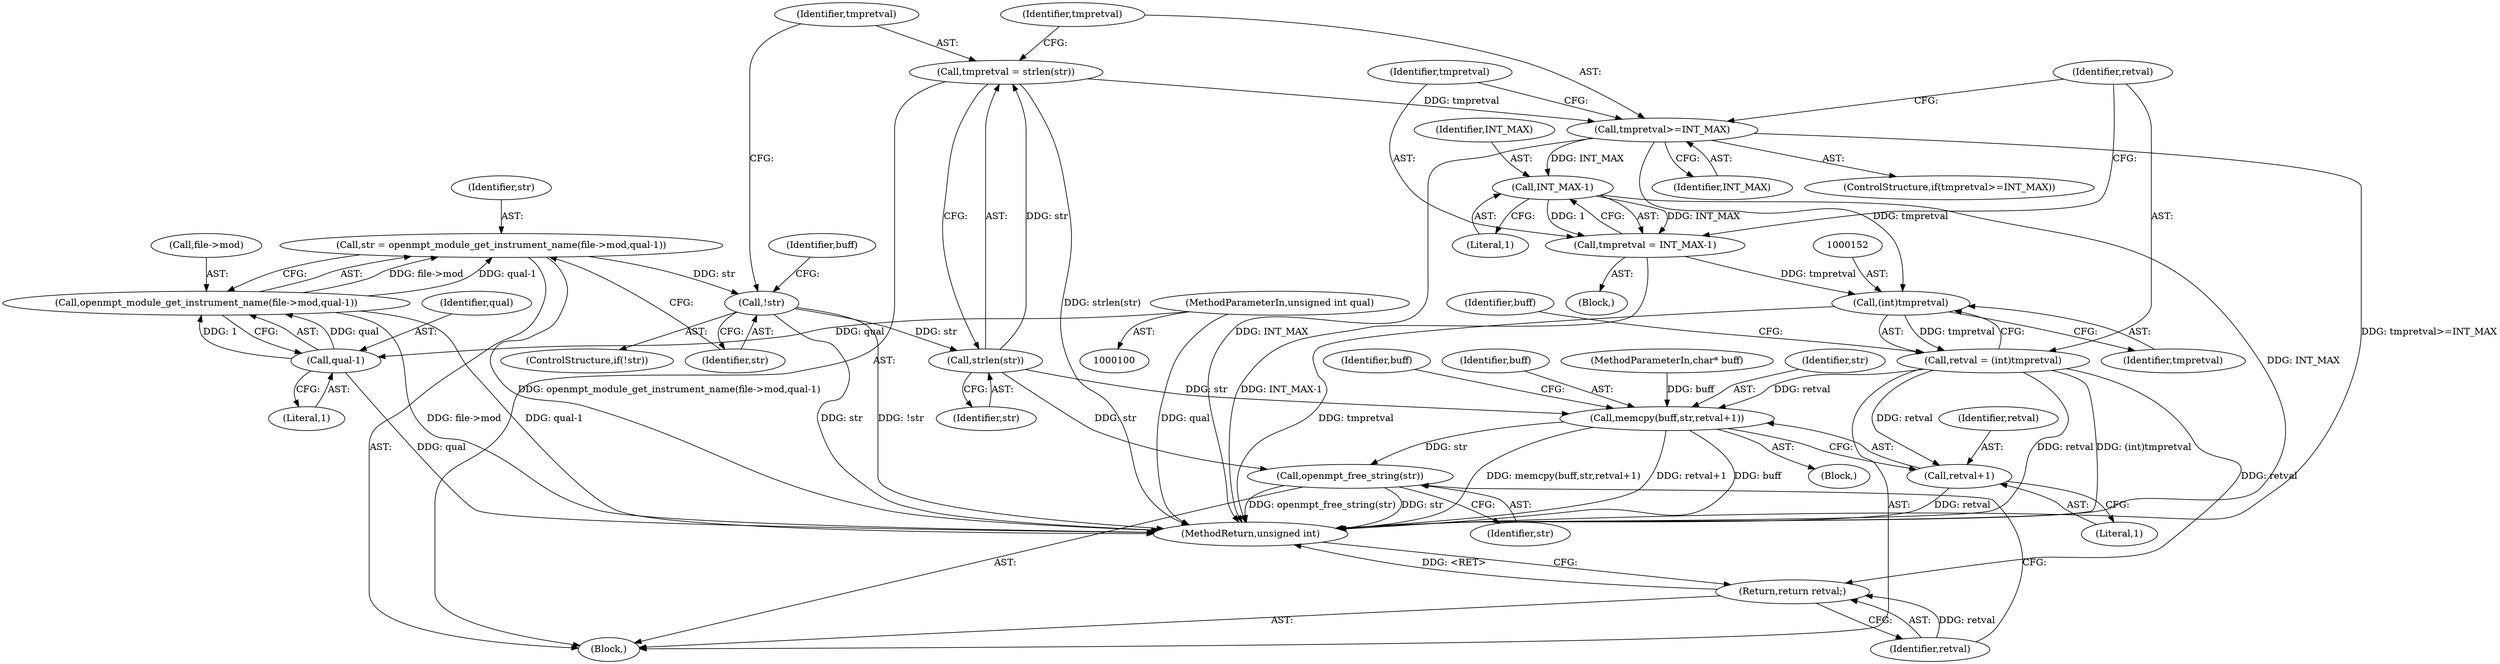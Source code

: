 digraph "1_openmpt_927688ddab43c2b203569de79407a899e734fabe@API" {
"1000135" [label="(Call,tmpretval = strlen(str))"];
"1000137" [label="(Call,strlen(str))"];
"1000123" [label="(Call,!str)"];
"1000113" [label="(Call,str = openmpt_module_get_instrument_name(file->mod,qual-1))"];
"1000115" [label="(Call,openmpt_module_get_instrument_name(file->mod,qual-1))"];
"1000119" [label="(Call,qual-1)"];
"1000102" [label="(MethodParameterIn,unsigned int qual)"];
"1000140" [label="(Call,tmpretval>=INT_MAX)"];
"1000146" [label="(Call,INT_MAX-1)"];
"1000144" [label="(Call,tmpretval = INT_MAX-1)"];
"1000151" [label="(Call,(int)tmpretval)"];
"1000149" [label="(Call,retval = (int)tmpretval)"];
"1000157" [label="(Call,memcpy(buff,str,retval+1))"];
"1000168" [label="(Call,openmpt_free_string(str))"];
"1000160" [label="(Call,retval+1)"];
"1000170" [label="(Return,return retval;)"];
"1000116" [label="(Call,file->mod)"];
"1000142" [label="(Identifier,INT_MAX)"];
"1000138" [label="(Identifier,str)"];
"1000102" [label="(MethodParameterIn,unsigned int qual)"];
"1000145" [label="(Identifier,tmpretval)"];
"1000170" [label="(Return,return retval;)"];
"1000151" [label="(Call,(int)tmpretval)"];
"1000114" [label="(Identifier,str)"];
"1000157" [label="(Call,memcpy(buff,str,retval+1))"];
"1000136" [label="(Identifier,tmpretval)"];
"1000120" [label="(Identifier,qual)"];
"1000115" [label="(Call,openmpt_module_get_instrument_name(file->mod,qual-1))"];
"1000144" [label="(Call,tmpretval = INT_MAX-1)"];
"1000127" [label="(Identifier,buff)"];
"1000119" [label="(Call,qual-1)"];
"1000124" [label="(Identifier,str)"];
"1000113" [label="(Call,str = openmpt_module_get_instrument_name(file->mod,qual-1))"];
"1000141" [label="(Identifier,tmpretval)"];
"1000140" [label="(Call,tmpretval>=INT_MAX)"];
"1000135" [label="(Call,tmpretval = strlen(str))"];
"1000123" [label="(Call,!str)"];
"1000147" [label="(Identifier,INT_MAX)"];
"1000137" [label="(Call,strlen(str))"];
"1000168" [label="(Call,openmpt_free_string(str))"];
"1000156" [label="(Block,)"];
"1000150" [label="(Identifier,retval)"];
"1000159" [label="(Identifier,str)"];
"1000165" [label="(Identifier,buff)"];
"1000149" [label="(Call,retval = (int)tmpretval)"];
"1000172" [label="(MethodReturn,unsigned int)"];
"1000161" [label="(Identifier,retval)"];
"1000158" [label="(Identifier,buff)"];
"1000148" [label="(Literal,1)"];
"1000139" [label="(ControlStructure,if(tmpretval>=INT_MAX))"];
"1000122" [label="(ControlStructure,if(!str))"];
"1000155" [label="(Identifier,buff)"];
"1000143" [label="(Block,)"];
"1000160" [label="(Call,retval+1)"];
"1000103" [label="(MethodParameterIn,char* buff)"];
"1000169" [label="(Identifier,str)"];
"1000171" [label="(Identifier,retval)"];
"1000146" [label="(Call,INT_MAX-1)"];
"1000104" [label="(Block,)"];
"1000162" [label="(Literal,1)"];
"1000153" [label="(Identifier,tmpretval)"];
"1000121" [label="(Literal,1)"];
"1000135" -> "1000104"  [label="AST: "];
"1000135" -> "1000137"  [label="CFG: "];
"1000136" -> "1000135"  [label="AST: "];
"1000137" -> "1000135"  [label="AST: "];
"1000141" -> "1000135"  [label="CFG: "];
"1000135" -> "1000172"  [label="DDG: strlen(str)"];
"1000137" -> "1000135"  [label="DDG: str"];
"1000135" -> "1000140"  [label="DDG: tmpretval"];
"1000137" -> "1000138"  [label="CFG: "];
"1000138" -> "1000137"  [label="AST: "];
"1000123" -> "1000137"  [label="DDG: str"];
"1000137" -> "1000157"  [label="DDG: str"];
"1000137" -> "1000168"  [label="DDG: str"];
"1000123" -> "1000122"  [label="AST: "];
"1000123" -> "1000124"  [label="CFG: "];
"1000124" -> "1000123"  [label="AST: "];
"1000127" -> "1000123"  [label="CFG: "];
"1000136" -> "1000123"  [label="CFG: "];
"1000123" -> "1000172"  [label="DDG: !str"];
"1000123" -> "1000172"  [label="DDG: str"];
"1000113" -> "1000123"  [label="DDG: str"];
"1000113" -> "1000104"  [label="AST: "];
"1000113" -> "1000115"  [label="CFG: "];
"1000114" -> "1000113"  [label="AST: "];
"1000115" -> "1000113"  [label="AST: "];
"1000124" -> "1000113"  [label="CFG: "];
"1000113" -> "1000172"  [label="DDG: openmpt_module_get_instrument_name(file->mod,qual-1)"];
"1000115" -> "1000113"  [label="DDG: file->mod"];
"1000115" -> "1000113"  [label="DDG: qual-1"];
"1000115" -> "1000119"  [label="CFG: "];
"1000116" -> "1000115"  [label="AST: "];
"1000119" -> "1000115"  [label="AST: "];
"1000115" -> "1000172"  [label="DDG: qual-1"];
"1000115" -> "1000172"  [label="DDG: file->mod"];
"1000119" -> "1000115"  [label="DDG: qual"];
"1000119" -> "1000115"  [label="DDG: 1"];
"1000119" -> "1000121"  [label="CFG: "];
"1000120" -> "1000119"  [label="AST: "];
"1000121" -> "1000119"  [label="AST: "];
"1000119" -> "1000172"  [label="DDG: qual"];
"1000102" -> "1000119"  [label="DDG: qual"];
"1000102" -> "1000100"  [label="AST: "];
"1000102" -> "1000172"  [label="DDG: qual"];
"1000140" -> "1000139"  [label="AST: "];
"1000140" -> "1000142"  [label="CFG: "];
"1000141" -> "1000140"  [label="AST: "];
"1000142" -> "1000140"  [label="AST: "];
"1000145" -> "1000140"  [label="CFG: "];
"1000150" -> "1000140"  [label="CFG: "];
"1000140" -> "1000172"  [label="DDG: INT_MAX"];
"1000140" -> "1000172"  [label="DDG: tmpretval>=INT_MAX"];
"1000140" -> "1000146"  [label="DDG: INT_MAX"];
"1000140" -> "1000151"  [label="DDG: tmpretval"];
"1000146" -> "1000144"  [label="AST: "];
"1000146" -> "1000148"  [label="CFG: "];
"1000147" -> "1000146"  [label="AST: "];
"1000148" -> "1000146"  [label="AST: "];
"1000144" -> "1000146"  [label="CFG: "];
"1000146" -> "1000172"  [label="DDG: INT_MAX"];
"1000146" -> "1000144"  [label="DDG: INT_MAX"];
"1000146" -> "1000144"  [label="DDG: 1"];
"1000144" -> "1000143"  [label="AST: "];
"1000145" -> "1000144"  [label="AST: "];
"1000150" -> "1000144"  [label="CFG: "];
"1000144" -> "1000172"  [label="DDG: INT_MAX-1"];
"1000144" -> "1000151"  [label="DDG: tmpretval"];
"1000151" -> "1000149"  [label="AST: "];
"1000151" -> "1000153"  [label="CFG: "];
"1000152" -> "1000151"  [label="AST: "];
"1000153" -> "1000151"  [label="AST: "];
"1000149" -> "1000151"  [label="CFG: "];
"1000151" -> "1000172"  [label="DDG: tmpretval"];
"1000151" -> "1000149"  [label="DDG: tmpretval"];
"1000149" -> "1000104"  [label="AST: "];
"1000150" -> "1000149"  [label="AST: "];
"1000155" -> "1000149"  [label="CFG: "];
"1000149" -> "1000172"  [label="DDG: (int)tmpretval"];
"1000149" -> "1000172"  [label="DDG: retval"];
"1000149" -> "1000157"  [label="DDG: retval"];
"1000149" -> "1000160"  [label="DDG: retval"];
"1000149" -> "1000170"  [label="DDG: retval"];
"1000157" -> "1000156"  [label="AST: "];
"1000157" -> "1000160"  [label="CFG: "];
"1000158" -> "1000157"  [label="AST: "];
"1000159" -> "1000157"  [label="AST: "];
"1000160" -> "1000157"  [label="AST: "];
"1000165" -> "1000157"  [label="CFG: "];
"1000157" -> "1000172"  [label="DDG: memcpy(buff,str,retval+1)"];
"1000157" -> "1000172"  [label="DDG: retval+1"];
"1000157" -> "1000172"  [label="DDG: buff"];
"1000103" -> "1000157"  [label="DDG: buff"];
"1000157" -> "1000168"  [label="DDG: str"];
"1000168" -> "1000104"  [label="AST: "];
"1000168" -> "1000169"  [label="CFG: "];
"1000169" -> "1000168"  [label="AST: "];
"1000171" -> "1000168"  [label="CFG: "];
"1000168" -> "1000172"  [label="DDG: str"];
"1000168" -> "1000172"  [label="DDG: openmpt_free_string(str)"];
"1000160" -> "1000162"  [label="CFG: "];
"1000161" -> "1000160"  [label="AST: "];
"1000162" -> "1000160"  [label="AST: "];
"1000160" -> "1000172"  [label="DDG: retval"];
"1000170" -> "1000104"  [label="AST: "];
"1000170" -> "1000171"  [label="CFG: "];
"1000171" -> "1000170"  [label="AST: "];
"1000172" -> "1000170"  [label="CFG: "];
"1000170" -> "1000172"  [label="DDG: <RET>"];
"1000171" -> "1000170"  [label="DDG: retval"];
}
